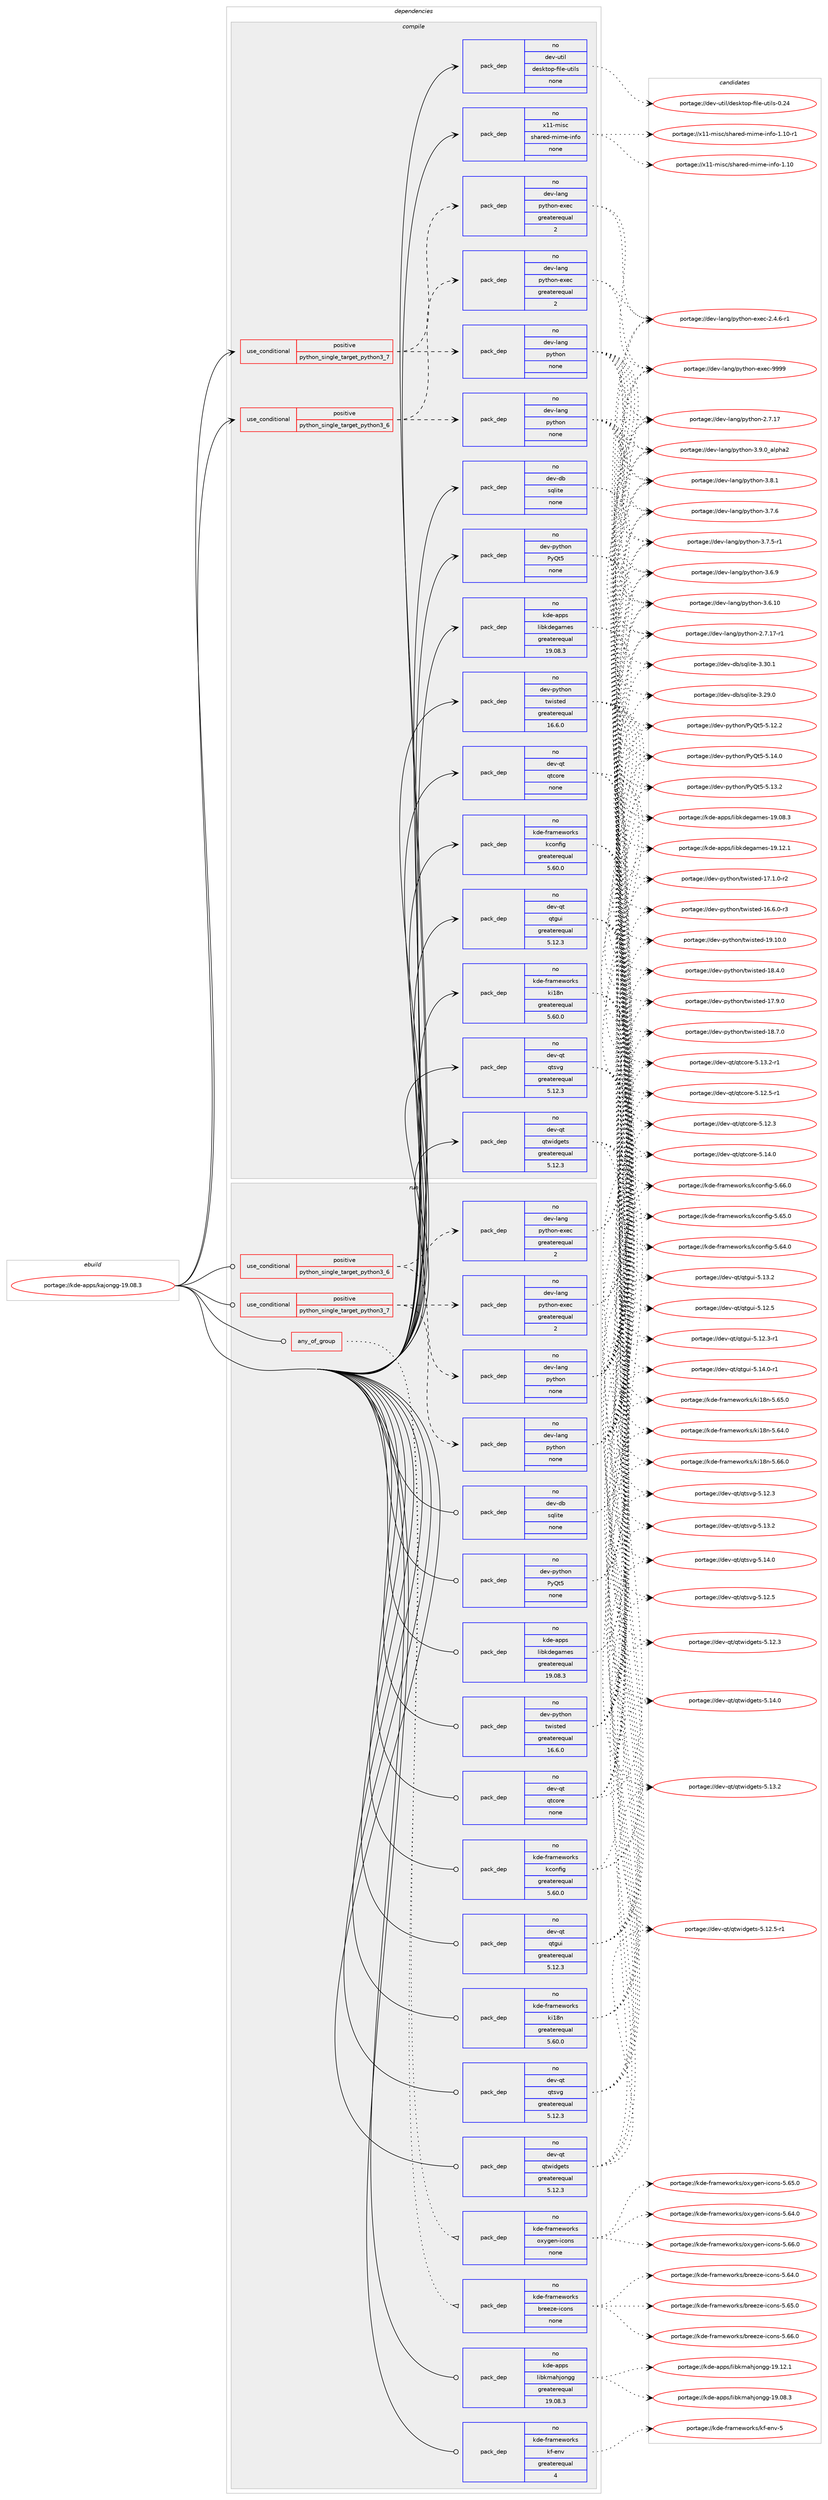 digraph prolog {

# *************
# Graph options
# *************

newrank=true;
concentrate=true;
compound=true;
graph [rankdir=LR,fontname=Helvetica,fontsize=10,ranksep=1.5];#, ranksep=2.5, nodesep=0.2];
edge  [arrowhead=vee];
node  [fontname=Helvetica,fontsize=10];

# **********
# The ebuild
# **********

subgraph cluster_leftcol {
color=gray;
label=<<i>ebuild</i>>;
id [label="portage://kde-apps/kajongg-19.08.3", color=red, width=4, href="../kde-apps/kajongg-19.08.3.svg"];
}

# ****************
# The dependencies
# ****************

subgraph cluster_midcol {
color=gray;
label=<<i>dependencies</i>>;
subgraph cluster_compile {
fillcolor="#eeeeee";
style=filled;
label=<<i>compile</i>>;
subgraph cond56845 {
dependency267083 [label=<<TABLE BORDER="0" CELLBORDER="1" CELLSPACING="0" CELLPADDING="4"><TR><TD ROWSPAN="3" CELLPADDING="10">use_conditional</TD></TR><TR><TD>positive</TD></TR><TR><TD>python_single_target_python3_6</TD></TR></TABLE>>, shape=none, color=red];
subgraph pack206052 {
dependency267084 [label=<<TABLE BORDER="0" CELLBORDER="1" CELLSPACING="0" CELLPADDING="4" WIDTH="220"><TR><TD ROWSPAN="6" CELLPADDING="30">pack_dep</TD></TR><TR><TD WIDTH="110">no</TD></TR><TR><TD>dev-lang</TD></TR><TR><TD>python</TD></TR><TR><TD>none</TD></TR><TR><TD></TD></TR></TABLE>>, shape=none, color=blue];
}
dependency267083:e -> dependency267084:w [weight=20,style="dashed",arrowhead="vee"];
subgraph pack206053 {
dependency267085 [label=<<TABLE BORDER="0" CELLBORDER="1" CELLSPACING="0" CELLPADDING="4" WIDTH="220"><TR><TD ROWSPAN="6" CELLPADDING="30">pack_dep</TD></TR><TR><TD WIDTH="110">no</TD></TR><TR><TD>dev-lang</TD></TR><TR><TD>python-exec</TD></TR><TR><TD>greaterequal</TD></TR><TR><TD>2</TD></TR></TABLE>>, shape=none, color=blue];
}
dependency267083:e -> dependency267085:w [weight=20,style="dashed",arrowhead="vee"];
}
id:e -> dependency267083:w [weight=20,style="solid",arrowhead="vee"];
subgraph cond56846 {
dependency267086 [label=<<TABLE BORDER="0" CELLBORDER="1" CELLSPACING="0" CELLPADDING="4"><TR><TD ROWSPAN="3" CELLPADDING="10">use_conditional</TD></TR><TR><TD>positive</TD></TR><TR><TD>python_single_target_python3_7</TD></TR></TABLE>>, shape=none, color=red];
subgraph pack206054 {
dependency267087 [label=<<TABLE BORDER="0" CELLBORDER="1" CELLSPACING="0" CELLPADDING="4" WIDTH="220"><TR><TD ROWSPAN="6" CELLPADDING="30">pack_dep</TD></TR><TR><TD WIDTH="110">no</TD></TR><TR><TD>dev-lang</TD></TR><TR><TD>python</TD></TR><TR><TD>none</TD></TR><TR><TD></TD></TR></TABLE>>, shape=none, color=blue];
}
dependency267086:e -> dependency267087:w [weight=20,style="dashed",arrowhead="vee"];
subgraph pack206055 {
dependency267088 [label=<<TABLE BORDER="0" CELLBORDER="1" CELLSPACING="0" CELLPADDING="4" WIDTH="220"><TR><TD ROWSPAN="6" CELLPADDING="30">pack_dep</TD></TR><TR><TD WIDTH="110">no</TD></TR><TR><TD>dev-lang</TD></TR><TR><TD>python-exec</TD></TR><TR><TD>greaterequal</TD></TR><TR><TD>2</TD></TR></TABLE>>, shape=none, color=blue];
}
dependency267086:e -> dependency267088:w [weight=20,style="dashed",arrowhead="vee"];
}
id:e -> dependency267086:w [weight=20,style="solid",arrowhead="vee"];
subgraph pack206056 {
dependency267089 [label=<<TABLE BORDER="0" CELLBORDER="1" CELLSPACING="0" CELLPADDING="4" WIDTH="220"><TR><TD ROWSPAN="6" CELLPADDING="30">pack_dep</TD></TR><TR><TD WIDTH="110">no</TD></TR><TR><TD>dev-db</TD></TR><TR><TD>sqlite</TD></TR><TR><TD>none</TD></TR><TR><TD></TD></TR></TABLE>>, shape=none, color=blue];
}
id:e -> dependency267089:w [weight=20,style="solid",arrowhead="vee"];
subgraph pack206057 {
dependency267090 [label=<<TABLE BORDER="0" CELLBORDER="1" CELLSPACING="0" CELLPADDING="4" WIDTH="220"><TR><TD ROWSPAN="6" CELLPADDING="30">pack_dep</TD></TR><TR><TD WIDTH="110">no</TD></TR><TR><TD>dev-python</TD></TR><TR><TD>PyQt5</TD></TR><TR><TD>none</TD></TR><TR><TD></TD></TR></TABLE>>, shape=none, color=blue];
}
id:e -> dependency267090:w [weight=20,style="solid",arrowhead="vee"];
subgraph pack206058 {
dependency267091 [label=<<TABLE BORDER="0" CELLBORDER="1" CELLSPACING="0" CELLPADDING="4" WIDTH="220"><TR><TD ROWSPAN="6" CELLPADDING="30">pack_dep</TD></TR><TR><TD WIDTH="110">no</TD></TR><TR><TD>dev-python</TD></TR><TR><TD>twisted</TD></TR><TR><TD>greaterequal</TD></TR><TR><TD>16.6.0</TD></TR></TABLE>>, shape=none, color=blue];
}
id:e -> dependency267091:w [weight=20,style="solid",arrowhead="vee"];
subgraph pack206059 {
dependency267092 [label=<<TABLE BORDER="0" CELLBORDER="1" CELLSPACING="0" CELLPADDING="4" WIDTH="220"><TR><TD ROWSPAN="6" CELLPADDING="30">pack_dep</TD></TR><TR><TD WIDTH="110">no</TD></TR><TR><TD>dev-qt</TD></TR><TR><TD>qtcore</TD></TR><TR><TD>none</TD></TR><TR><TD></TD></TR></TABLE>>, shape=none, color=blue];
}
id:e -> dependency267092:w [weight=20,style="solid",arrowhead="vee"];
subgraph pack206060 {
dependency267093 [label=<<TABLE BORDER="0" CELLBORDER="1" CELLSPACING="0" CELLPADDING="4" WIDTH="220"><TR><TD ROWSPAN="6" CELLPADDING="30">pack_dep</TD></TR><TR><TD WIDTH="110">no</TD></TR><TR><TD>dev-qt</TD></TR><TR><TD>qtgui</TD></TR><TR><TD>greaterequal</TD></TR><TR><TD>5.12.3</TD></TR></TABLE>>, shape=none, color=blue];
}
id:e -> dependency267093:w [weight=20,style="solid",arrowhead="vee"];
subgraph pack206061 {
dependency267094 [label=<<TABLE BORDER="0" CELLBORDER="1" CELLSPACING="0" CELLPADDING="4" WIDTH="220"><TR><TD ROWSPAN="6" CELLPADDING="30">pack_dep</TD></TR><TR><TD WIDTH="110">no</TD></TR><TR><TD>dev-qt</TD></TR><TR><TD>qtsvg</TD></TR><TR><TD>greaterequal</TD></TR><TR><TD>5.12.3</TD></TR></TABLE>>, shape=none, color=blue];
}
id:e -> dependency267094:w [weight=20,style="solid",arrowhead="vee"];
subgraph pack206062 {
dependency267095 [label=<<TABLE BORDER="0" CELLBORDER="1" CELLSPACING="0" CELLPADDING="4" WIDTH="220"><TR><TD ROWSPAN="6" CELLPADDING="30">pack_dep</TD></TR><TR><TD WIDTH="110">no</TD></TR><TR><TD>dev-qt</TD></TR><TR><TD>qtwidgets</TD></TR><TR><TD>greaterequal</TD></TR><TR><TD>5.12.3</TD></TR></TABLE>>, shape=none, color=blue];
}
id:e -> dependency267095:w [weight=20,style="solid",arrowhead="vee"];
subgraph pack206063 {
dependency267096 [label=<<TABLE BORDER="0" CELLBORDER="1" CELLSPACING="0" CELLPADDING="4" WIDTH="220"><TR><TD ROWSPAN="6" CELLPADDING="30">pack_dep</TD></TR><TR><TD WIDTH="110">no</TD></TR><TR><TD>dev-util</TD></TR><TR><TD>desktop-file-utils</TD></TR><TR><TD>none</TD></TR><TR><TD></TD></TR></TABLE>>, shape=none, color=blue];
}
id:e -> dependency267096:w [weight=20,style="solid",arrowhead="vee"];
subgraph pack206064 {
dependency267097 [label=<<TABLE BORDER="0" CELLBORDER="1" CELLSPACING="0" CELLPADDING="4" WIDTH="220"><TR><TD ROWSPAN="6" CELLPADDING="30">pack_dep</TD></TR><TR><TD WIDTH="110">no</TD></TR><TR><TD>kde-apps</TD></TR><TR><TD>libkdegames</TD></TR><TR><TD>greaterequal</TD></TR><TR><TD>19.08.3</TD></TR></TABLE>>, shape=none, color=blue];
}
id:e -> dependency267097:w [weight=20,style="solid",arrowhead="vee"];
subgraph pack206065 {
dependency267098 [label=<<TABLE BORDER="0" CELLBORDER="1" CELLSPACING="0" CELLPADDING="4" WIDTH="220"><TR><TD ROWSPAN="6" CELLPADDING="30">pack_dep</TD></TR><TR><TD WIDTH="110">no</TD></TR><TR><TD>kde-frameworks</TD></TR><TR><TD>kconfig</TD></TR><TR><TD>greaterequal</TD></TR><TR><TD>5.60.0</TD></TR></TABLE>>, shape=none, color=blue];
}
id:e -> dependency267098:w [weight=20,style="solid",arrowhead="vee"];
subgraph pack206066 {
dependency267099 [label=<<TABLE BORDER="0" CELLBORDER="1" CELLSPACING="0" CELLPADDING="4" WIDTH="220"><TR><TD ROWSPAN="6" CELLPADDING="30">pack_dep</TD></TR><TR><TD WIDTH="110">no</TD></TR><TR><TD>kde-frameworks</TD></TR><TR><TD>ki18n</TD></TR><TR><TD>greaterequal</TD></TR><TR><TD>5.60.0</TD></TR></TABLE>>, shape=none, color=blue];
}
id:e -> dependency267099:w [weight=20,style="solid",arrowhead="vee"];
subgraph pack206067 {
dependency267100 [label=<<TABLE BORDER="0" CELLBORDER="1" CELLSPACING="0" CELLPADDING="4" WIDTH="220"><TR><TD ROWSPAN="6" CELLPADDING="30">pack_dep</TD></TR><TR><TD WIDTH="110">no</TD></TR><TR><TD>x11-misc</TD></TR><TR><TD>shared-mime-info</TD></TR><TR><TD>none</TD></TR><TR><TD></TD></TR></TABLE>>, shape=none, color=blue];
}
id:e -> dependency267100:w [weight=20,style="solid",arrowhead="vee"];
}
subgraph cluster_compileandrun {
fillcolor="#eeeeee";
style=filled;
label=<<i>compile and run</i>>;
}
subgraph cluster_run {
fillcolor="#eeeeee";
style=filled;
label=<<i>run</i>>;
subgraph any4001 {
dependency267101 [label=<<TABLE BORDER="0" CELLBORDER="1" CELLSPACING="0" CELLPADDING="4"><TR><TD CELLPADDING="10">any_of_group</TD></TR></TABLE>>, shape=none, color=red];subgraph pack206068 {
dependency267102 [label=<<TABLE BORDER="0" CELLBORDER="1" CELLSPACING="0" CELLPADDING="4" WIDTH="220"><TR><TD ROWSPAN="6" CELLPADDING="30">pack_dep</TD></TR><TR><TD WIDTH="110">no</TD></TR><TR><TD>kde-frameworks</TD></TR><TR><TD>breeze-icons</TD></TR><TR><TD>none</TD></TR><TR><TD></TD></TR></TABLE>>, shape=none, color=blue];
}
dependency267101:e -> dependency267102:w [weight=20,style="dotted",arrowhead="oinv"];
subgraph pack206069 {
dependency267103 [label=<<TABLE BORDER="0" CELLBORDER="1" CELLSPACING="0" CELLPADDING="4" WIDTH="220"><TR><TD ROWSPAN="6" CELLPADDING="30">pack_dep</TD></TR><TR><TD WIDTH="110">no</TD></TR><TR><TD>kde-frameworks</TD></TR><TR><TD>oxygen-icons</TD></TR><TR><TD>none</TD></TR><TR><TD></TD></TR></TABLE>>, shape=none, color=blue];
}
dependency267101:e -> dependency267103:w [weight=20,style="dotted",arrowhead="oinv"];
}
id:e -> dependency267101:w [weight=20,style="solid",arrowhead="odot"];
subgraph cond56847 {
dependency267104 [label=<<TABLE BORDER="0" CELLBORDER="1" CELLSPACING="0" CELLPADDING="4"><TR><TD ROWSPAN="3" CELLPADDING="10">use_conditional</TD></TR><TR><TD>positive</TD></TR><TR><TD>python_single_target_python3_6</TD></TR></TABLE>>, shape=none, color=red];
subgraph pack206070 {
dependency267105 [label=<<TABLE BORDER="0" CELLBORDER="1" CELLSPACING="0" CELLPADDING="4" WIDTH="220"><TR><TD ROWSPAN="6" CELLPADDING="30">pack_dep</TD></TR><TR><TD WIDTH="110">no</TD></TR><TR><TD>dev-lang</TD></TR><TR><TD>python</TD></TR><TR><TD>none</TD></TR><TR><TD></TD></TR></TABLE>>, shape=none, color=blue];
}
dependency267104:e -> dependency267105:w [weight=20,style="dashed",arrowhead="vee"];
subgraph pack206071 {
dependency267106 [label=<<TABLE BORDER="0" CELLBORDER="1" CELLSPACING="0" CELLPADDING="4" WIDTH="220"><TR><TD ROWSPAN="6" CELLPADDING="30">pack_dep</TD></TR><TR><TD WIDTH="110">no</TD></TR><TR><TD>dev-lang</TD></TR><TR><TD>python-exec</TD></TR><TR><TD>greaterequal</TD></TR><TR><TD>2</TD></TR></TABLE>>, shape=none, color=blue];
}
dependency267104:e -> dependency267106:w [weight=20,style="dashed",arrowhead="vee"];
}
id:e -> dependency267104:w [weight=20,style="solid",arrowhead="odot"];
subgraph cond56848 {
dependency267107 [label=<<TABLE BORDER="0" CELLBORDER="1" CELLSPACING="0" CELLPADDING="4"><TR><TD ROWSPAN="3" CELLPADDING="10">use_conditional</TD></TR><TR><TD>positive</TD></TR><TR><TD>python_single_target_python3_7</TD></TR></TABLE>>, shape=none, color=red];
subgraph pack206072 {
dependency267108 [label=<<TABLE BORDER="0" CELLBORDER="1" CELLSPACING="0" CELLPADDING="4" WIDTH="220"><TR><TD ROWSPAN="6" CELLPADDING="30">pack_dep</TD></TR><TR><TD WIDTH="110">no</TD></TR><TR><TD>dev-lang</TD></TR><TR><TD>python</TD></TR><TR><TD>none</TD></TR><TR><TD></TD></TR></TABLE>>, shape=none, color=blue];
}
dependency267107:e -> dependency267108:w [weight=20,style="dashed",arrowhead="vee"];
subgraph pack206073 {
dependency267109 [label=<<TABLE BORDER="0" CELLBORDER="1" CELLSPACING="0" CELLPADDING="4" WIDTH="220"><TR><TD ROWSPAN="6" CELLPADDING="30">pack_dep</TD></TR><TR><TD WIDTH="110">no</TD></TR><TR><TD>dev-lang</TD></TR><TR><TD>python-exec</TD></TR><TR><TD>greaterequal</TD></TR><TR><TD>2</TD></TR></TABLE>>, shape=none, color=blue];
}
dependency267107:e -> dependency267109:w [weight=20,style="dashed",arrowhead="vee"];
}
id:e -> dependency267107:w [weight=20,style="solid",arrowhead="odot"];
subgraph pack206074 {
dependency267110 [label=<<TABLE BORDER="0" CELLBORDER="1" CELLSPACING="0" CELLPADDING="4" WIDTH="220"><TR><TD ROWSPAN="6" CELLPADDING="30">pack_dep</TD></TR><TR><TD WIDTH="110">no</TD></TR><TR><TD>dev-db</TD></TR><TR><TD>sqlite</TD></TR><TR><TD>none</TD></TR><TR><TD></TD></TR></TABLE>>, shape=none, color=blue];
}
id:e -> dependency267110:w [weight=20,style="solid",arrowhead="odot"];
subgraph pack206075 {
dependency267111 [label=<<TABLE BORDER="0" CELLBORDER="1" CELLSPACING="0" CELLPADDING="4" WIDTH="220"><TR><TD ROWSPAN="6" CELLPADDING="30">pack_dep</TD></TR><TR><TD WIDTH="110">no</TD></TR><TR><TD>dev-python</TD></TR><TR><TD>PyQt5</TD></TR><TR><TD>none</TD></TR><TR><TD></TD></TR></TABLE>>, shape=none, color=blue];
}
id:e -> dependency267111:w [weight=20,style="solid",arrowhead="odot"];
subgraph pack206076 {
dependency267112 [label=<<TABLE BORDER="0" CELLBORDER="1" CELLSPACING="0" CELLPADDING="4" WIDTH="220"><TR><TD ROWSPAN="6" CELLPADDING="30">pack_dep</TD></TR><TR><TD WIDTH="110">no</TD></TR><TR><TD>dev-python</TD></TR><TR><TD>twisted</TD></TR><TR><TD>greaterequal</TD></TR><TR><TD>16.6.0</TD></TR></TABLE>>, shape=none, color=blue];
}
id:e -> dependency267112:w [weight=20,style="solid",arrowhead="odot"];
subgraph pack206077 {
dependency267113 [label=<<TABLE BORDER="0" CELLBORDER="1" CELLSPACING="0" CELLPADDING="4" WIDTH="220"><TR><TD ROWSPAN="6" CELLPADDING="30">pack_dep</TD></TR><TR><TD WIDTH="110">no</TD></TR><TR><TD>dev-qt</TD></TR><TR><TD>qtcore</TD></TR><TR><TD>none</TD></TR><TR><TD></TD></TR></TABLE>>, shape=none, color=blue];
}
id:e -> dependency267113:w [weight=20,style="solid",arrowhead="odot"];
subgraph pack206078 {
dependency267114 [label=<<TABLE BORDER="0" CELLBORDER="1" CELLSPACING="0" CELLPADDING="4" WIDTH="220"><TR><TD ROWSPAN="6" CELLPADDING="30">pack_dep</TD></TR><TR><TD WIDTH="110">no</TD></TR><TR><TD>dev-qt</TD></TR><TR><TD>qtgui</TD></TR><TR><TD>greaterequal</TD></TR><TR><TD>5.12.3</TD></TR></TABLE>>, shape=none, color=blue];
}
id:e -> dependency267114:w [weight=20,style="solid",arrowhead="odot"];
subgraph pack206079 {
dependency267115 [label=<<TABLE BORDER="0" CELLBORDER="1" CELLSPACING="0" CELLPADDING="4" WIDTH="220"><TR><TD ROWSPAN="6" CELLPADDING="30">pack_dep</TD></TR><TR><TD WIDTH="110">no</TD></TR><TR><TD>dev-qt</TD></TR><TR><TD>qtsvg</TD></TR><TR><TD>greaterequal</TD></TR><TR><TD>5.12.3</TD></TR></TABLE>>, shape=none, color=blue];
}
id:e -> dependency267115:w [weight=20,style="solid",arrowhead="odot"];
subgraph pack206080 {
dependency267116 [label=<<TABLE BORDER="0" CELLBORDER="1" CELLSPACING="0" CELLPADDING="4" WIDTH="220"><TR><TD ROWSPAN="6" CELLPADDING="30">pack_dep</TD></TR><TR><TD WIDTH="110">no</TD></TR><TR><TD>dev-qt</TD></TR><TR><TD>qtwidgets</TD></TR><TR><TD>greaterequal</TD></TR><TR><TD>5.12.3</TD></TR></TABLE>>, shape=none, color=blue];
}
id:e -> dependency267116:w [weight=20,style="solid",arrowhead="odot"];
subgraph pack206081 {
dependency267117 [label=<<TABLE BORDER="0" CELLBORDER="1" CELLSPACING="0" CELLPADDING="4" WIDTH="220"><TR><TD ROWSPAN="6" CELLPADDING="30">pack_dep</TD></TR><TR><TD WIDTH="110">no</TD></TR><TR><TD>kde-apps</TD></TR><TR><TD>libkdegames</TD></TR><TR><TD>greaterequal</TD></TR><TR><TD>19.08.3</TD></TR></TABLE>>, shape=none, color=blue];
}
id:e -> dependency267117:w [weight=20,style="solid",arrowhead="odot"];
subgraph pack206082 {
dependency267118 [label=<<TABLE BORDER="0" CELLBORDER="1" CELLSPACING="0" CELLPADDING="4" WIDTH="220"><TR><TD ROWSPAN="6" CELLPADDING="30">pack_dep</TD></TR><TR><TD WIDTH="110">no</TD></TR><TR><TD>kde-apps</TD></TR><TR><TD>libkmahjongg</TD></TR><TR><TD>greaterequal</TD></TR><TR><TD>19.08.3</TD></TR></TABLE>>, shape=none, color=blue];
}
id:e -> dependency267118:w [weight=20,style="solid",arrowhead="odot"];
subgraph pack206083 {
dependency267119 [label=<<TABLE BORDER="0" CELLBORDER="1" CELLSPACING="0" CELLPADDING="4" WIDTH="220"><TR><TD ROWSPAN="6" CELLPADDING="30">pack_dep</TD></TR><TR><TD WIDTH="110">no</TD></TR><TR><TD>kde-frameworks</TD></TR><TR><TD>kconfig</TD></TR><TR><TD>greaterequal</TD></TR><TR><TD>5.60.0</TD></TR></TABLE>>, shape=none, color=blue];
}
id:e -> dependency267119:w [weight=20,style="solid",arrowhead="odot"];
subgraph pack206084 {
dependency267120 [label=<<TABLE BORDER="0" CELLBORDER="1" CELLSPACING="0" CELLPADDING="4" WIDTH="220"><TR><TD ROWSPAN="6" CELLPADDING="30">pack_dep</TD></TR><TR><TD WIDTH="110">no</TD></TR><TR><TD>kde-frameworks</TD></TR><TR><TD>kf-env</TD></TR><TR><TD>greaterequal</TD></TR><TR><TD>4</TD></TR></TABLE>>, shape=none, color=blue];
}
id:e -> dependency267120:w [weight=20,style="solid",arrowhead="odot"];
subgraph pack206085 {
dependency267121 [label=<<TABLE BORDER="0" CELLBORDER="1" CELLSPACING="0" CELLPADDING="4" WIDTH="220"><TR><TD ROWSPAN="6" CELLPADDING="30">pack_dep</TD></TR><TR><TD WIDTH="110">no</TD></TR><TR><TD>kde-frameworks</TD></TR><TR><TD>ki18n</TD></TR><TR><TD>greaterequal</TD></TR><TR><TD>5.60.0</TD></TR></TABLE>>, shape=none, color=blue];
}
id:e -> dependency267121:w [weight=20,style="solid",arrowhead="odot"];
}
}

# **************
# The candidates
# **************

subgraph cluster_choices {
rank=same;
color=gray;
label=<<i>candidates</i>>;

subgraph choice206052 {
color=black;
nodesep=1;
choice10010111845108971101034711212111610411111045514657464895971081121049750 [label="portage://dev-lang/python-3.9.0_alpha2", color=red, width=4,href="../dev-lang/python-3.9.0_alpha2.svg"];
choice100101118451089711010347112121116104111110455146564649 [label="portage://dev-lang/python-3.8.1", color=red, width=4,href="../dev-lang/python-3.8.1.svg"];
choice100101118451089711010347112121116104111110455146554654 [label="portage://dev-lang/python-3.7.6", color=red, width=4,href="../dev-lang/python-3.7.6.svg"];
choice1001011184510897110103471121211161041111104551465546534511449 [label="portage://dev-lang/python-3.7.5-r1", color=red, width=4,href="../dev-lang/python-3.7.5-r1.svg"];
choice100101118451089711010347112121116104111110455146544657 [label="portage://dev-lang/python-3.6.9", color=red, width=4,href="../dev-lang/python-3.6.9.svg"];
choice10010111845108971101034711212111610411111045514654464948 [label="portage://dev-lang/python-3.6.10", color=red, width=4,href="../dev-lang/python-3.6.10.svg"];
choice100101118451089711010347112121116104111110455046554649554511449 [label="portage://dev-lang/python-2.7.17-r1", color=red, width=4,href="../dev-lang/python-2.7.17-r1.svg"];
choice10010111845108971101034711212111610411111045504655464955 [label="portage://dev-lang/python-2.7.17", color=red, width=4,href="../dev-lang/python-2.7.17.svg"];
dependency267084:e -> choice10010111845108971101034711212111610411111045514657464895971081121049750:w [style=dotted,weight="100"];
dependency267084:e -> choice100101118451089711010347112121116104111110455146564649:w [style=dotted,weight="100"];
dependency267084:e -> choice100101118451089711010347112121116104111110455146554654:w [style=dotted,weight="100"];
dependency267084:e -> choice1001011184510897110103471121211161041111104551465546534511449:w [style=dotted,weight="100"];
dependency267084:e -> choice100101118451089711010347112121116104111110455146544657:w [style=dotted,weight="100"];
dependency267084:e -> choice10010111845108971101034711212111610411111045514654464948:w [style=dotted,weight="100"];
dependency267084:e -> choice100101118451089711010347112121116104111110455046554649554511449:w [style=dotted,weight="100"];
dependency267084:e -> choice10010111845108971101034711212111610411111045504655464955:w [style=dotted,weight="100"];
}
subgraph choice206053 {
color=black;
nodesep=1;
choice10010111845108971101034711212111610411111045101120101994557575757 [label="portage://dev-lang/python-exec-9999", color=red, width=4,href="../dev-lang/python-exec-9999.svg"];
choice10010111845108971101034711212111610411111045101120101994550465246544511449 [label="portage://dev-lang/python-exec-2.4.6-r1", color=red, width=4,href="../dev-lang/python-exec-2.4.6-r1.svg"];
dependency267085:e -> choice10010111845108971101034711212111610411111045101120101994557575757:w [style=dotted,weight="100"];
dependency267085:e -> choice10010111845108971101034711212111610411111045101120101994550465246544511449:w [style=dotted,weight="100"];
}
subgraph choice206054 {
color=black;
nodesep=1;
choice10010111845108971101034711212111610411111045514657464895971081121049750 [label="portage://dev-lang/python-3.9.0_alpha2", color=red, width=4,href="../dev-lang/python-3.9.0_alpha2.svg"];
choice100101118451089711010347112121116104111110455146564649 [label="portage://dev-lang/python-3.8.1", color=red, width=4,href="../dev-lang/python-3.8.1.svg"];
choice100101118451089711010347112121116104111110455146554654 [label="portage://dev-lang/python-3.7.6", color=red, width=4,href="../dev-lang/python-3.7.6.svg"];
choice1001011184510897110103471121211161041111104551465546534511449 [label="portage://dev-lang/python-3.7.5-r1", color=red, width=4,href="../dev-lang/python-3.7.5-r1.svg"];
choice100101118451089711010347112121116104111110455146544657 [label="portage://dev-lang/python-3.6.9", color=red, width=4,href="../dev-lang/python-3.6.9.svg"];
choice10010111845108971101034711212111610411111045514654464948 [label="portage://dev-lang/python-3.6.10", color=red, width=4,href="../dev-lang/python-3.6.10.svg"];
choice100101118451089711010347112121116104111110455046554649554511449 [label="portage://dev-lang/python-2.7.17-r1", color=red, width=4,href="../dev-lang/python-2.7.17-r1.svg"];
choice10010111845108971101034711212111610411111045504655464955 [label="portage://dev-lang/python-2.7.17", color=red, width=4,href="../dev-lang/python-2.7.17.svg"];
dependency267087:e -> choice10010111845108971101034711212111610411111045514657464895971081121049750:w [style=dotted,weight="100"];
dependency267087:e -> choice100101118451089711010347112121116104111110455146564649:w [style=dotted,weight="100"];
dependency267087:e -> choice100101118451089711010347112121116104111110455146554654:w [style=dotted,weight="100"];
dependency267087:e -> choice1001011184510897110103471121211161041111104551465546534511449:w [style=dotted,weight="100"];
dependency267087:e -> choice100101118451089711010347112121116104111110455146544657:w [style=dotted,weight="100"];
dependency267087:e -> choice10010111845108971101034711212111610411111045514654464948:w [style=dotted,weight="100"];
dependency267087:e -> choice100101118451089711010347112121116104111110455046554649554511449:w [style=dotted,weight="100"];
dependency267087:e -> choice10010111845108971101034711212111610411111045504655464955:w [style=dotted,weight="100"];
}
subgraph choice206055 {
color=black;
nodesep=1;
choice10010111845108971101034711212111610411111045101120101994557575757 [label="portage://dev-lang/python-exec-9999", color=red, width=4,href="../dev-lang/python-exec-9999.svg"];
choice10010111845108971101034711212111610411111045101120101994550465246544511449 [label="portage://dev-lang/python-exec-2.4.6-r1", color=red, width=4,href="../dev-lang/python-exec-2.4.6-r1.svg"];
dependency267088:e -> choice10010111845108971101034711212111610411111045101120101994557575757:w [style=dotted,weight="100"];
dependency267088:e -> choice10010111845108971101034711212111610411111045101120101994550465246544511449:w [style=dotted,weight="100"];
}
subgraph choice206056 {
color=black;
nodesep=1;
choice10010111845100984711511310810511610145514651484649 [label="portage://dev-db/sqlite-3.30.1", color=red, width=4,href="../dev-db/sqlite-3.30.1.svg"];
choice10010111845100984711511310810511610145514650574648 [label="portage://dev-db/sqlite-3.29.0", color=red, width=4,href="../dev-db/sqlite-3.29.0.svg"];
dependency267089:e -> choice10010111845100984711511310810511610145514651484649:w [style=dotted,weight="100"];
dependency267089:e -> choice10010111845100984711511310810511610145514650574648:w [style=dotted,weight="100"];
}
subgraph choice206057 {
color=black;
nodesep=1;
choice100101118451121211161041111104780121811165345534649524648 [label="portage://dev-python/PyQt5-5.14.0", color=red, width=4,href="../dev-python/PyQt5-5.14.0.svg"];
choice100101118451121211161041111104780121811165345534649514650 [label="portage://dev-python/PyQt5-5.13.2", color=red, width=4,href="../dev-python/PyQt5-5.13.2.svg"];
choice100101118451121211161041111104780121811165345534649504650 [label="portage://dev-python/PyQt5-5.12.2", color=red, width=4,href="../dev-python/PyQt5-5.12.2.svg"];
dependency267090:e -> choice100101118451121211161041111104780121811165345534649524648:w [style=dotted,weight="100"];
dependency267090:e -> choice100101118451121211161041111104780121811165345534649514650:w [style=dotted,weight="100"];
dependency267090:e -> choice100101118451121211161041111104780121811165345534649504650:w [style=dotted,weight="100"];
}
subgraph choice206058 {
color=black;
nodesep=1;
choice10010111845112121116104111110471161191051151161011004549574649484648 [label="portage://dev-python/twisted-19.10.0", color=red, width=4,href="../dev-python/twisted-19.10.0.svg"];
choice100101118451121211161041111104711611910511511610110045495646554648 [label="portage://dev-python/twisted-18.7.0", color=red, width=4,href="../dev-python/twisted-18.7.0.svg"];
choice100101118451121211161041111104711611910511511610110045495646524648 [label="portage://dev-python/twisted-18.4.0", color=red, width=4,href="../dev-python/twisted-18.4.0.svg"];
choice100101118451121211161041111104711611910511511610110045495546574648 [label="portage://dev-python/twisted-17.9.0", color=red, width=4,href="../dev-python/twisted-17.9.0.svg"];
choice1001011184511212111610411111047116119105115116101100454955464946484511450 [label="portage://dev-python/twisted-17.1.0-r2", color=red, width=4,href="../dev-python/twisted-17.1.0-r2.svg"];
choice1001011184511212111610411111047116119105115116101100454954465446484511451 [label="portage://dev-python/twisted-16.6.0-r3", color=red, width=4,href="../dev-python/twisted-16.6.0-r3.svg"];
dependency267091:e -> choice10010111845112121116104111110471161191051151161011004549574649484648:w [style=dotted,weight="100"];
dependency267091:e -> choice100101118451121211161041111104711611910511511610110045495646554648:w [style=dotted,weight="100"];
dependency267091:e -> choice100101118451121211161041111104711611910511511610110045495646524648:w [style=dotted,weight="100"];
dependency267091:e -> choice100101118451121211161041111104711611910511511610110045495546574648:w [style=dotted,weight="100"];
dependency267091:e -> choice1001011184511212111610411111047116119105115116101100454955464946484511450:w [style=dotted,weight="100"];
dependency267091:e -> choice1001011184511212111610411111047116119105115116101100454954465446484511451:w [style=dotted,weight="100"];
}
subgraph choice206059 {
color=black;
nodesep=1;
choice10010111845113116471131169911111410145534649524648 [label="portage://dev-qt/qtcore-5.14.0", color=red, width=4,href="../dev-qt/qtcore-5.14.0.svg"];
choice100101118451131164711311699111114101455346495146504511449 [label="portage://dev-qt/qtcore-5.13.2-r1", color=red, width=4,href="../dev-qt/qtcore-5.13.2-r1.svg"];
choice100101118451131164711311699111114101455346495046534511449 [label="portage://dev-qt/qtcore-5.12.5-r1", color=red, width=4,href="../dev-qt/qtcore-5.12.5-r1.svg"];
choice10010111845113116471131169911111410145534649504651 [label="portage://dev-qt/qtcore-5.12.3", color=red, width=4,href="../dev-qt/qtcore-5.12.3.svg"];
dependency267092:e -> choice10010111845113116471131169911111410145534649524648:w [style=dotted,weight="100"];
dependency267092:e -> choice100101118451131164711311699111114101455346495146504511449:w [style=dotted,weight="100"];
dependency267092:e -> choice100101118451131164711311699111114101455346495046534511449:w [style=dotted,weight="100"];
dependency267092:e -> choice10010111845113116471131169911111410145534649504651:w [style=dotted,weight="100"];
}
subgraph choice206060 {
color=black;
nodesep=1;
choice1001011184511311647113116103117105455346495246484511449 [label="portage://dev-qt/qtgui-5.14.0-r1", color=red, width=4,href="../dev-qt/qtgui-5.14.0-r1.svg"];
choice100101118451131164711311610311710545534649514650 [label="portage://dev-qt/qtgui-5.13.2", color=red, width=4,href="../dev-qt/qtgui-5.13.2.svg"];
choice100101118451131164711311610311710545534649504653 [label="portage://dev-qt/qtgui-5.12.5", color=red, width=4,href="../dev-qt/qtgui-5.12.5.svg"];
choice1001011184511311647113116103117105455346495046514511449 [label="portage://dev-qt/qtgui-5.12.3-r1", color=red, width=4,href="../dev-qt/qtgui-5.12.3-r1.svg"];
dependency267093:e -> choice1001011184511311647113116103117105455346495246484511449:w [style=dotted,weight="100"];
dependency267093:e -> choice100101118451131164711311610311710545534649514650:w [style=dotted,weight="100"];
dependency267093:e -> choice100101118451131164711311610311710545534649504653:w [style=dotted,weight="100"];
dependency267093:e -> choice1001011184511311647113116103117105455346495046514511449:w [style=dotted,weight="100"];
}
subgraph choice206061 {
color=black;
nodesep=1;
choice100101118451131164711311611511810345534649524648 [label="portage://dev-qt/qtsvg-5.14.0", color=red, width=4,href="../dev-qt/qtsvg-5.14.0.svg"];
choice100101118451131164711311611511810345534649514650 [label="portage://dev-qt/qtsvg-5.13.2", color=red, width=4,href="../dev-qt/qtsvg-5.13.2.svg"];
choice100101118451131164711311611511810345534649504653 [label="portage://dev-qt/qtsvg-5.12.5", color=red, width=4,href="../dev-qt/qtsvg-5.12.5.svg"];
choice100101118451131164711311611511810345534649504651 [label="portage://dev-qt/qtsvg-5.12.3", color=red, width=4,href="../dev-qt/qtsvg-5.12.3.svg"];
dependency267094:e -> choice100101118451131164711311611511810345534649524648:w [style=dotted,weight="100"];
dependency267094:e -> choice100101118451131164711311611511810345534649514650:w [style=dotted,weight="100"];
dependency267094:e -> choice100101118451131164711311611511810345534649504653:w [style=dotted,weight="100"];
dependency267094:e -> choice100101118451131164711311611511810345534649504651:w [style=dotted,weight="100"];
}
subgraph choice206062 {
color=black;
nodesep=1;
choice100101118451131164711311611910510010310111611545534649524648 [label="portage://dev-qt/qtwidgets-5.14.0", color=red, width=4,href="../dev-qt/qtwidgets-5.14.0.svg"];
choice100101118451131164711311611910510010310111611545534649514650 [label="portage://dev-qt/qtwidgets-5.13.2", color=red, width=4,href="../dev-qt/qtwidgets-5.13.2.svg"];
choice1001011184511311647113116119105100103101116115455346495046534511449 [label="portage://dev-qt/qtwidgets-5.12.5-r1", color=red, width=4,href="../dev-qt/qtwidgets-5.12.5-r1.svg"];
choice100101118451131164711311611910510010310111611545534649504651 [label="portage://dev-qt/qtwidgets-5.12.3", color=red, width=4,href="../dev-qt/qtwidgets-5.12.3.svg"];
dependency267095:e -> choice100101118451131164711311611910510010310111611545534649524648:w [style=dotted,weight="100"];
dependency267095:e -> choice100101118451131164711311611910510010310111611545534649514650:w [style=dotted,weight="100"];
dependency267095:e -> choice1001011184511311647113116119105100103101116115455346495046534511449:w [style=dotted,weight="100"];
dependency267095:e -> choice100101118451131164711311611910510010310111611545534649504651:w [style=dotted,weight="100"];
}
subgraph choice206063 {
color=black;
nodesep=1;
choice100101118451171161051084710010111510711611111245102105108101451171161051081154548465052 [label="portage://dev-util/desktop-file-utils-0.24", color=red, width=4,href="../dev-util/desktop-file-utils-0.24.svg"];
dependency267096:e -> choice100101118451171161051084710010111510711611111245102105108101451171161051081154548465052:w [style=dotted,weight="100"];
}
subgraph choice206064 {
color=black;
nodesep=1;
choice10710010145971121121154710810598107100101103971091011154549574649504649 [label="portage://kde-apps/libkdegames-19.12.1", color=red, width=4,href="../kde-apps/libkdegames-19.12.1.svg"];
choice10710010145971121121154710810598107100101103971091011154549574648564651 [label="portage://kde-apps/libkdegames-19.08.3", color=red, width=4,href="../kde-apps/libkdegames-19.08.3.svg"];
dependency267097:e -> choice10710010145971121121154710810598107100101103971091011154549574649504649:w [style=dotted,weight="100"];
dependency267097:e -> choice10710010145971121121154710810598107100101103971091011154549574648564651:w [style=dotted,weight="100"];
}
subgraph choice206065 {
color=black;
nodesep=1;
choice1071001014510211497109101119111114107115471079911111010210510345534654544648 [label="portage://kde-frameworks/kconfig-5.66.0", color=red, width=4,href="../kde-frameworks/kconfig-5.66.0.svg"];
choice1071001014510211497109101119111114107115471079911111010210510345534654534648 [label="portage://kde-frameworks/kconfig-5.65.0", color=red, width=4,href="../kde-frameworks/kconfig-5.65.0.svg"];
choice1071001014510211497109101119111114107115471079911111010210510345534654524648 [label="portage://kde-frameworks/kconfig-5.64.0", color=red, width=4,href="../kde-frameworks/kconfig-5.64.0.svg"];
dependency267098:e -> choice1071001014510211497109101119111114107115471079911111010210510345534654544648:w [style=dotted,weight="100"];
dependency267098:e -> choice1071001014510211497109101119111114107115471079911111010210510345534654534648:w [style=dotted,weight="100"];
dependency267098:e -> choice1071001014510211497109101119111114107115471079911111010210510345534654524648:w [style=dotted,weight="100"];
}
subgraph choice206066 {
color=black;
nodesep=1;
choice107100101451021149710910111911111410711547107105495611045534654544648 [label="portage://kde-frameworks/ki18n-5.66.0", color=red, width=4,href="../kde-frameworks/ki18n-5.66.0.svg"];
choice107100101451021149710910111911111410711547107105495611045534654534648 [label="portage://kde-frameworks/ki18n-5.65.0", color=red, width=4,href="../kde-frameworks/ki18n-5.65.0.svg"];
choice107100101451021149710910111911111410711547107105495611045534654524648 [label="portage://kde-frameworks/ki18n-5.64.0", color=red, width=4,href="../kde-frameworks/ki18n-5.64.0.svg"];
dependency267099:e -> choice107100101451021149710910111911111410711547107105495611045534654544648:w [style=dotted,weight="100"];
dependency267099:e -> choice107100101451021149710910111911111410711547107105495611045534654534648:w [style=dotted,weight="100"];
dependency267099:e -> choice107100101451021149710910111911111410711547107105495611045534654524648:w [style=dotted,weight="100"];
}
subgraph choice206067 {
color=black;
nodesep=1;
choice120494945109105115994711510497114101100451091051091014510511010211145494649484511449 [label="portage://x11-misc/shared-mime-info-1.10-r1", color=red, width=4,href="../x11-misc/shared-mime-info-1.10-r1.svg"];
choice12049494510910511599471151049711410110045109105109101451051101021114549464948 [label="portage://x11-misc/shared-mime-info-1.10", color=red, width=4,href="../x11-misc/shared-mime-info-1.10.svg"];
dependency267100:e -> choice120494945109105115994711510497114101100451091051091014510511010211145494649484511449:w [style=dotted,weight="100"];
dependency267100:e -> choice12049494510910511599471151049711410110045109105109101451051101021114549464948:w [style=dotted,weight="100"];
}
subgraph choice206068 {
color=black;
nodesep=1;
choice10710010145102114971091011191111141071154798114101101122101451059911111011545534654544648 [label="portage://kde-frameworks/breeze-icons-5.66.0", color=red, width=4,href="../kde-frameworks/breeze-icons-5.66.0.svg"];
choice10710010145102114971091011191111141071154798114101101122101451059911111011545534654534648 [label="portage://kde-frameworks/breeze-icons-5.65.0", color=red, width=4,href="../kde-frameworks/breeze-icons-5.65.0.svg"];
choice10710010145102114971091011191111141071154798114101101122101451059911111011545534654524648 [label="portage://kde-frameworks/breeze-icons-5.64.0", color=red, width=4,href="../kde-frameworks/breeze-icons-5.64.0.svg"];
dependency267102:e -> choice10710010145102114971091011191111141071154798114101101122101451059911111011545534654544648:w [style=dotted,weight="100"];
dependency267102:e -> choice10710010145102114971091011191111141071154798114101101122101451059911111011545534654534648:w [style=dotted,weight="100"];
dependency267102:e -> choice10710010145102114971091011191111141071154798114101101122101451059911111011545534654524648:w [style=dotted,weight="100"];
}
subgraph choice206069 {
color=black;
nodesep=1;
choice107100101451021149710910111911111410711547111120121103101110451059911111011545534654544648 [label="portage://kde-frameworks/oxygen-icons-5.66.0", color=red, width=4,href="../kde-frameworks/oxygen-icons-5.66.0.svg"];
choice107100101451021149710910111911111410711547111120121103101110451059911111011545534654534648 [label="portage://kde-frameworks/oxygen-icons-5.65.0", color=red, width=4,href="../kde-frameworks/oxygen-icons-5.65.0.svg"];
choice107100101451021149710910111911111410711547111120121103101110451059911111011545534654524648 [label="portage://kde-frameworks/oxygen-icons-5.64.0", color=red, width=4,href="../kde-frameworks/oxygen-icons-5.64.0.svg"];
dependency267103:e -> choice107100101451021149710910111911111410711547111120121103101110451059911111011545534654544648:w [style=dotted,weight="100"];
dependency267103:e -> choice107100101451021149710910111911111410711547111120121103101110451059911111011545534654534648:w [style=dotted,weight="100"];
dependency267103:e -> choice107100101451021149710910111911111410711547111120121103101110451059911111011545534654524648:w [style=dotted,weight="100"];
}
subgraph choice206070 {
color=black;
nodesep=1;
choice10010111845108971101034711212111610411111045514657464895971081121049750 [label="portage://dev-lang/python-3.9.0_alpha2", color=red, width=4,href="../dev-lang/python-3.9.0_alpha2.svg"];
choice100101118451089711010347112121116104111110455146564649 [label="portage://dev-lang/python-3.8.1", color=red, width=4,href="../dev-lang/python-3.8.1.svg"];
choice100101118451089711010347112121116104111110455146554654 [label="portage://dev-lang/python-3.7.6", color=red, width=4,href="../dev-lang/python-3.7.6.svg"];
choice1001011184510897110103471121211161041111104551465546534511449 [label="portage://dev-lang/python-3.7.5-r1", color=red, width=4,href="../dev-lang/python-3.7.5-r1.svg"];
choice100101118451089711010347112121116104111110455146544657 [label="portage://dev-lang/python-3.6.9", color=red, width=4,href="../dev-lang/python-3.6.9.svg"];
choice10010111845108971101034711212111610411111045514654464948 [label="portage://dev-lang/python-3.6.10", color=red, width=4,href="../dev-lang/python-3.6.10.svg"];
choice100101118451089711010347112121116104111110455046554649554511449 [label="portage://dev-lang/python-2.7.17-r1", color=red, width=4,href="../dev-lang/python-2.7.17-r1.svg"];
choice10010111845108971101034711212111610411111045504655464955 [label="portage://dev-lang/python-2.7.17", color=red, width=4,href="../dev-lang/python-2.7.17.svg"];
dependency267105:e -> choice10010111845108971101034711212111610411111045514657464895971081121049750:w [style=dotted,weight="100"];
dependency267105:e -> choice100101118451089711010347112121116104111110455146564649:w [style=dotted,weight="100"];
dependency267105:e -> choice100101118451089711010347112121116104111110455146554654:w [style=dotted,weight="100"];
dependency267105:e -> choice1001011184510897110103471121211161041111104551465546534511449:w [style=dotted,weight="100"];
dependency267105:e -> choice100101118451089711010347112121116104111110455146544657:w [style=dotted,weight="100"];
dependency267105:e -> choice10010111845108971101034711212111610411111045514654464948:w [style=dotted,weight="100"];
dependency267105:e -> choice100101118451089711010347112121116104111110455046554649554511449:w [style=dotted,weight="100"];
dependency267105:e -> choice10010111845108971101034711212111610411111045504655464955:w [style=dotted,weight="100"];
}
subgraph choice206071 {
color=black;
nodesep=1;
choice10010111845108971101034711212111610411111045101120101994557575757 [label="portage://dev-lang/python-exec-9999", color=red, width=4,href="../dev-lang/python-exec-9999.svg"];
choice10010111845108971101034711212111610411111045101120101994550465246544511449 [label="portage://dev-lang/python-exec-2.4.6-r1", color=red, width=4,href="../dev-lang/python-exec-2.4.6-r1.svg"];
dependency267106:e -> choice10010111845108971101034711212111610411111045101120101994557575757:w [style=dotted,weight="100"];
dependency267106:e -> choice10010111845108971101034711212111610411111045101120101994550465246544511449:w [style=dotted,weight="100"];
}
subgraph choice206072 {
color=black;
nodesep=1;
choice10010111845108971101034711212111610411111045514657464895971081121049750 [label="portage://dev-lang/python-3.9.0_alpha2", color=red, width=4,href="../dev-lang/python-3.9.0_alpha2.svg"];
choice100101118451089711010347112121116104111110455146564649 [label="portage://dev-lang/python-3.8.1", color=red, width=4,href="../dev-lang/python-3.8.1.svg"];
choice100101118451089711010347112121116104111110455146554654 [label="portage://dev-lang/python-3.7.6", color=red, width=4,href="../dev-lang/python-3.7.6.svg"];
choice1001011184510897110103471121211161041111104551465546534511449 [label="portage://dev-lang/python-3.7.5-r1", color=red, width=4,href="../dev-lang/python-3.7.5-r1.svg"];
choice100101118451089711010347112121116104111110455146544657 [label="portage://dev-lang/python-3.6.9", color=red, width=4,href="../dev-lang/python-3.6.9.svg"];
choice10010111845108971101034711212111610411111045514654464948 [label="portage://dev-lang/python-3.6.10", color=red, width=4,href="../dev-lang/python-3.6.10.svg"];
choice100101118451089711010347112121116104111110455046554649554511449 [label="portage://dev-lang/python-2.7.17-r1", color=red, width=4,href="../dev-lang/python-2.7.17-r1.svg"];
choice10010111845108971101034711212111610411111045504655464955 [label="portage://dev-lang/python-2.7.17", color=red, width=4,href="../dev-lang/python-2.7.17.svg"];
dependency267108:e -> choice10010111845108971101034711212111610411111045514657464895971081121049750:w [style=dotted,weight="100"];
dependency267108:e -> choice100101118451089711010347112121116104111110455146564649:w [style=dotted,weight="100"];
dependency267108:e -> choice100101118451089711010347112121116104111110455146554654:w [style=dotted,weight="100"];
dependency267108:e -> choice1001011184510897110103471121211161041111104551465546534511449:w [style=dotted,weight="100"];
dependency267108:e -> choice100101118451089711010347112121116104111110455146544657:w [style=dotted,weight="100"];
dependency267108:e -> choice10010111845108971101034711212111610411111045514654464948:w [style=dotted,weight="100"];
dependency267108:e -> choice100101118451089711010347112121116104111110455046554649554511449:w [style=dotted,weight="100"];
dependency267108:e -> choice10010111845108971101034711212111610411111045504655464955:w [style=dotted,weight="100"];
}
subgraph choice206073 {
color=black;
nodesep=1;
choice10010111845108971101034711212111610411111045101120101994557575757 [label="portage://dev-lang/python-exec-9999", color=red, width=4,href="../dev-lang/python-exec-9999.svg"];
choice10010111845108971101034711212111610411111045101120101994550465246544511449 [label="portage://dev-lang/python-exec-2.4.6-r1", color=red, width=4,href="../dev-lang/python-exec-2.4.6-r1.svg"];
dependency267109:e -> choice10010111845108971101034711212111610411111045101120101994557575757:w [style=dotted,weight="100"];
dependency267109:e -> choice10010111845108971101034711212111610411111045101120101994550465246544511449:w [style=dotted,weight="100"];
}
subgraph choice206074 {
color=black;
nodesep=1;
choice10010111845100984711511310810511610145514651484649 [label="portage://dev-db/sqlite-3.30.1", color=red, width=4,href="../dev-db/sqlite-3.30.1.svg"];
choice10010111845100984711511310810511610145514650574648 [label="portage://dev-db/sqlite-3.29.0", color=red, width=4,href="../dev-db/sqlite-3.29.0.svg"];
dependency267110:e -> choice10010111845100984711511310810511610145514651484649:w [style=dotted,weight="100"];
dependency267110:e -> choice10010111845100984711511310810511610145514650574648:w [style=dotted,weight="100"];
}
subgraph choice206075 {
color=black;
nodesep=1;
choice100101118451121211161041111104780121811165345534649524648 [label="portage://dev-python/PyQt5-5.14.0", color=red, width=4,href="../dev-python/PyQt5-5.14.0.svg"];
choice100101118451121211161041111104780121811165345534649514650 [label="portage://dev-python/PyQt5-5.13.2", color=red, width=4,href="../dev-python/PyQt5-5.13.2.svg"];
choice100101118451121211161041111104780121811165345534649504650 [label="portage://dev-python/PyQt5-5.12.2", color=red, width=4,href="../dev-python/PyQt5-5.12.2.svg"];
dependency267111:e -> choice100101118451121211161041111104780121811165345534649524648:w [style=dotted,weight="100"];
dependency267111:e -> choice100101118451121211161041111104780121811165345534649514650:w [style=dotted,weight="100"];
dependency267111:e -> choice100101118451121211161041111104780121811165345534649504650:w [style=dotted,weight="100"];
}
subgraph choice206076 {
color=black;
nodesep=1;
choice10010111845112121116104111110471161191051151161011004549574649484648 [label="portage://dev-python/twisted-19.10.0", color=red, width=4,href="../dev-python/twisted-19.10.0.svg"];
choice100101118451121211161041111104711611910511511610110045495646554648 [label="portage://dev-python/twisted-18.7.0", color=red, width=4,href="../dev-python/twisted-18.7.0.svg"];
choice100101118451121211161041111104711611910511511610110045495646524648 [label="portage://dev-python/twisted-18.4.0", color=red, width=4,href="../dev-python/twisted-18.4.0.svg"];
choice100101118451121211161041111104711611910511511610110045495546574648 [label="portage://dev-python/twisted-17.9.0", color=red, width=4,href="../dev-python/twisted-17.9.0.svg"];
choice1001011184511212111610411111047116119105115116101100454955464946484511450 [label="portage://dev-python/twisted-17.1.0-r2", color=red, width=4,href="../dev-python/twisted-17.1.0-r2.svg"];
choice1001011184511212111610411111047116119105115116101100454954465446484511451 [label="portage://dev-python/twisted-16.6.0-r3", color=red, width=4,href="../dev-python/twisted-16.6.0-r3.svg"];
dependency267112:e -> choice10010111845112121116104111110471161191051151161011004549574649484648:w [style=dotted,weight="100"];
dependency267112:e -> choice100101118451121211161041111104711611910511511610110045495646554648:w [style=dotted,weight="100"];
dependency267112:e -> choice100101118451121211161041111104711611910511511610110045495646524648:w [style=dotted,weight="100"];
dependency267112:e -> choice100101118451121211161041111104711611910511511610110045495546574648:w [style=dotted,weight="100"];
dependency267112:e -> choice1001011184511212111610411111047116119105115116101100454955464946484511450:w [style=dotted,weight="100"];
dependency267112:e -> choice1001011184511212111610411111047116119105115116101100454954465446484511451:w [style=dotted,weight="100"];
}
subgraph choice206077 {
color=black;
nodesep=1;
choice10010111845113116471131169911111410145534649524648 [label="portage://dev-qt/qtcore-5.14.0", color=red, width=4,href="../dev-qt/qtcore-5.14.0.svg"];
choice100101118451131164711311699111114101455346495146504511449 [label="portage://dev-qt/qtcore-5.13.2-r1", color=red, width=4,href="../dev-qt/qtcore-5.13.2-r1.svg"];
choice100101118451131164711311699111114101455346495046534511449 [label="portage://dev-qt/qtcore-5.12.5-r1", color=red, width=4,href="../dev-qt/qtcore-5.12.5-r1.svg"];
choice10010111845113116471131169911111410145534649504651 [label="portage://dev-qt/qtcore-5.12.3", color=red, width=4,href="../dev-qt/qtcore-5.12.3.svg"];
dependency267113:e -> choice10010111845113116471131169911111410145534649524648:w [style=dotted,weight="100"];
dependency267113:e -> choice100101118451131164711311699111114101455346495146504511449:w [style=dotted,weight="100"];
dependency267113:e -> choice100101118451131164711311699111114101455346495046534511449:w [style=dotted,weight="100"];
dependency267113:e -> choice10010111845113116471131169911111410145534649504651:w [style=dotted,weight="100"];
}
subgraph choice206078 {
color=black;
nodesep=1;
choice1001011184511311647113116103117105455346495246484511449 [label="portage://dev-qt/qtgui-5.14.0-r1", color=red, width=4,href="../dev-qt/qtgui-5.14.0-r1.svg"];
choice100101118451131164711311610311710545534649514650 [label="portage://dev-qt/qtgui-5.13.2", color=red, width=4,href="../dev-qt/qtgui-5.13.2.svg"];
choice100101118451131164711311610311710545534649504653 [label="portage://dev-qt/qtgui-5.12.5", color=red, width=4,href="../dev-qt/qtgui-5.12.5.svg"];
choice1001011184511311647113116103117105455346495046514511449 [label="portage://dev-qt/qtgui-5.12.3-r1", color=red, width=4,href="../dev-qt/qtgui-5.12.3-r1.svg"];
dependency267114:e -> choice1001011184511311647113116103117105455346495246484511449:w [style=dotted,weight="100"];
dependency267114:e -> choice100101118451131164711311610311710545534649514650:w [style=dotted,weight="100"];
dependency267114:e -> choice100101118451131164711311610311710545534649504653:w [style=dotted,weight="100"];
dependency267114:e -> choice1001011184511311647113116103117105455346495046514511449:w [style=dotted,weight="100"];
}
subgraph choice206079 {
color=black;
nodesep=1;
choice100101118451131164711311611511810345534649524648 [label="portage://dev-qt/qtsvg-5.14.0", color=red, width=4,href="../dev-qt/qtsvg-5.14.0.svg"];
choice100101118451131164711311611511810345534649514650 [label="portage://dev-qt/qtsvg-5.13.2", color=red, width=4,href="../dev-qt/qtsvg-5.13.2.svg"];
choice100101118451131164711311611511810345534649504653 [label="portage://dev-qt/qtsvg-5.12.5", color=red, width=4,href="../dev-qt/qtsvg-5.12.5.svg"];
choice100101118451131164711311611511810345534649504651 [label="portage://dev-qt/qtsvg-5.12.3", color=red, width=4,href="../dev-qt/qtsvg-5.12.3.svg"];
dependency267115:e -> choice100101118451131164711311611511810345534649524648:w [style=dotted,weight="100"];
dependency267115:e -> choice100101118451131164711311611511810345534649514650:w [style=dotted,weight="100"];
dependency267115:e -> choice100101118451131164711311611511810345534649504653:w [style=dotted,weight="100"];
dependency267115:e -> choice100101118451131164711311611511810345534649504651:w [style=dotted,weight="100"];
}
subgraph choice206080 {
color=black;
nodesep=1;
choice100101118451131164711311611910510010310111611545534649524648 [label="portage://dev-qt/qtwidgets-5.14.0", color=red, width=4,href="../dev-qt/qtwidgets-5.14.0.svg"];
choice100101118451131164711311611910510010310111611545534649514650 [label="portage://dev-qt/qtwidgets-5.13.2", color=red, width=4,href="../dev-qt/qtwidgets-5.13.2.svg"];
choice1001011184511311647113116119105100103101116115455346495046534511449 [label="portage://dev-qt/qtwidgets-5.12.5-r1", color=red, width=4,href="../dev-qt/qtwidgets-5.12.5-r1.svg"];
choice100101118451131164711311611910510010310111611545534649504651 [label="portage://dev-qt/qtwidgets-5.12.3", color=red, width=4,href="../dev-qt/qtwidgets-5.12.3.svg"];
dependency267116:e -> choice100101118451131164711311611910510010310111611545534649524648:w [style=dotted,weight="100"];
dependency267116:e -> choice100101118451131164711311611910510010310111611545534649514650:w [style=dotted,weight="100"];
dependency267116:e -> choice1001011184511311647113116119105100103101116115455346495046534511449:w [style=dotted,weight="100"];
dependency267116:e -> choice100101118451131164711311611910510010310111611545534649504651:w [style=dotted,weight="100"];
}
subgraph choice206081 {
color=black;
nodesep=1;
choice10710010145971121121154710810598107100101103971091011154549574649504649 [label="portage://kde-apps/libkdegames-19.12.1", color=red, width=4,href="../kde-apps/libkdegames-19.12.1.svg"];
choice10710010145971121121154710810598107100101103971091011154549574648564651 [label="portage://kde-apps/libkdegames-19.08.3", color=red, width=4,href="../kde-apps/libkdegames-19.08.3.svg"];
dependency267117:e -> choice10710010145971121121154710810598107100101103971091011154549574649504649:w [style=dotted,weight="100"];
dependency267117:e -> choice10710010145971121121154710810598107100101103971091011154549574648564651:w [style=dotted,weight="100"];
}
subgraph choice206082 {
color=black;
nodesep=1;
choice10710010145971121121154710810598107109971041061111101031034549574649504649 [label="portage://kde-apps/libkmahjongg-19.12.1", color=red, width=4,href="../kde-apps/libkmahjongg-19.12.1.svg"];
choice10710010145971121121154710810598107109971041061111101031034549574648564651 [label="portage://kde-apps/libkmahjongg-19.08.3", color=red, width=4,href="../kde-apps/libkmahjongg-19.08.3.svg"];
dependency267118:e -> choice10710010145971121121154710810598107109971041061111101031034549574649504649:w [style=dotted,weight="100"];
dependency267118:e -> choice10710010145971121121154710810598107109971041061111101031034549574648564651:w [style=dotted,weight="100"];
}
subgraph choice206083 {
color=black;
nodesep=1;
choice1071001014510211497109101119111114107115471079911111010210510345534654544648 [label="portage://kde-frameworks/kconfig-5.66.0", color=red, width=4,href="../kde-frameworks/kconfig-5.66.0.svg"];
choice1071001014510211497109101119111114107115471079911111010210510345534654534648 [label="portage://kde-frameworks/kconfig-5.65.0", color=red, width=4,href="../kde-frameworks/kconfig-5.65.0.svg"];
choice1071001014510211497109101119111114107115471079911111010210510345534654524648 [label="portage://kde-frameworks/kconfig-5.64.0", color=red, width=4,href="../kde-frameworks/kconfig-5.64.0.svg"];
dependency267119:e -> choice1071001014510211497109101119111114107115471079911111010210510345534654544648:w [style=dotted,weight="100"];
dependency267119:e -> choice1071001014510211497109101119111114107115471079911111010210510345534654534648:w [style=dotted,weight="100"];
dependency267119:e -> choice1071001014510211497109101119111114107115471079911111010210510345534654524648:w [style=dotted,weight="100"];
}
subgraph choice206084 {
color=black;
nodesep=1;
choice107100101451021149710910111911111410711547107102451011101184553 [label="portage://kde-frameworks/kf-env-5", color=red, width=4,href="../kde-frameworks/kf-env-5.svg"];
dependency267120:e -> choice107100101451021149710910111911111410711547107102451011101184553:w [style=dotted,weight="100"];
}
subgraph choice206085 {
color=black;
nodesep=1;
choice107100101451021149710910111911111410711547107105495611045534654544648 [label="portage://kde-frameworks/ki18n-5.66.0", color=red, width=4,href="../kde-frameworks/ki18n-5.66.0.svg"];
choice107100101451021149710910111911111410711547107105495611045534654534648 [label="portage://kde-frameworks/ki18n-5.65.0", color=red, width=4,href="../kde-frameworks/ki18n-5.65.0.svg"];
choice107100101451021149710910111911111410711547107105495611045534654524648 [label="portage://kde-frameworks/ki18n-5.64.0", color=red, width=4,href="../kde-frameworks/ki18n-5.64.0.svg"];
dependency267121:e -> choice107100101451021149710910111911111410711547107105495611045534654544648:w [style=dotted,weight="100"];
dependency267121:e -> choice107100101451021149710910111911111410711547107105495611045534654534648:w [style=dotted,weight="100"];
dependency267121:e -> choice107100101451021149710910111911111410711547107105495611045534654524648:w [style=dotted,weight="100"];
}
}

}

